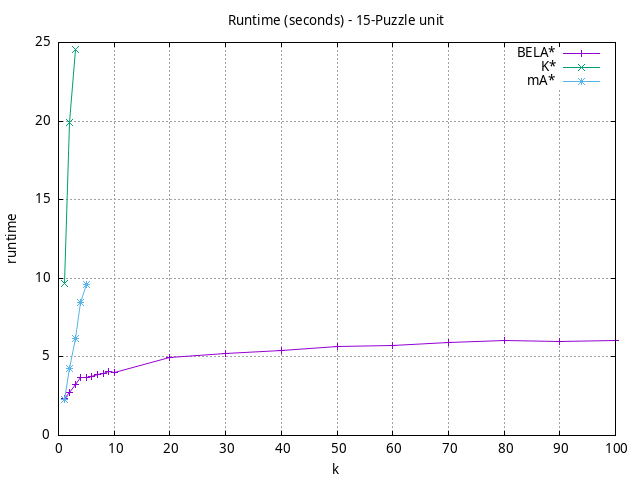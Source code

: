 #!/usr/bin/gnuplot
# -*- coding: utf-8 -*-
#
# results/n-puzzle/unit/15/15puzzle.heuristic.runtime.gnuplot
#
# Started on 12/09/2023 19:56:33
# Author: Carlos Linares López
set grid
set xlabel "k"
set ylabel "runtime"

set title "Runtime (seconds) - 15-Puzzle unit"

set terminal png enhanced font "Ariel,10"
set output '15puzzle.heuristic.runtime.png'

plot "-" title "BELA*"      with linesp, "-" title "K*"      with linesp, "-" title "mA*"      with linesp

	1 2.3640134925
	2 2.73905353
	3 3.2616631575
	4 3.6932876625000004
	5 3.695340365
	6 3.7554621249999998
	7 3.86580615
	8 3.9563159
	9 4.051885400000001
	10 4.029640725
	20 4.99187685
	30 5.2447418
	40 5.422654199999999
	50 5.6843445
	60 5.723851375000001
	70 5.898584725000001
	80 6.016919175
	90 5.9991939
	100 6.048060874999999
end
	1 9.6606839
	2 19.89836225
	3 24.53756975
end
	1 2.296950225
	2 4.2380618875
	3 6.17817765
	4 8.470600725
	5 9.577144275
end
